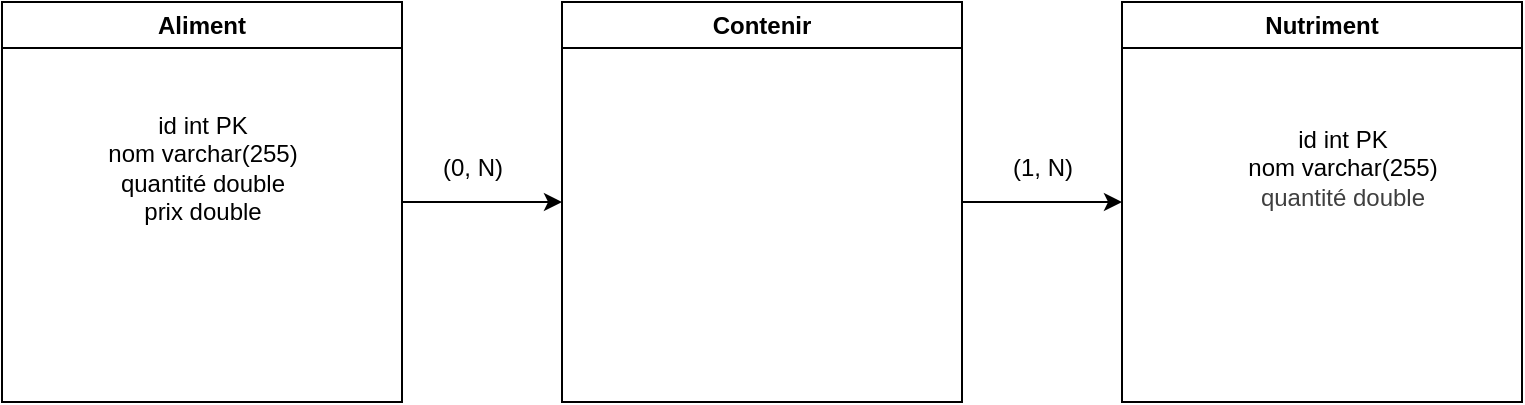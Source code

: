 <mxfile>
    <diagram id="BbLTBpuX217YCgYg6tJx" name="Page-1">
        <mxGraphModel dx="551" dy="795" grid="1" gridSize="10" guides="1" tooltips="1" connect="1" arrows="1" fold="1" page="1" pageScale="1" pageWidth="850" pageHeight="1100" math="0" shadow="0">
            <root>
                <mxCell id="0"/>
                <mxCell id="1" parent="0"/>
                <mxCell id="19" value="" style="edgeStyle=none;html=1;" edge="1" parent="1" source="2" target="17">
                    <mxGeometry relative="1" as="geometry"/>
                </mxCell>
                <mxCell id="2" value="Aliment" style="swimlane;whiteSpace=wrap;html=1;" parent="1" vertex="1">
                    <mxGeometry x="320" y="310" width="200" height="200" as="geometry"/>
                </mxCell>
                <mxCell id="11" value="id int PK&lt;div&gt;nom varchar(255)&lt;/div&gt;&lt;div&gt;quantité double&lt;/div&gt;&lt;div&gt;prix double&lt;/div&gt;" style="text;html=1;align=center;verticalAlign=middle;resizable=0;points=[];autosize=1;strokeColor=none;fillColor=none;" parent="2" vertex="1">
                    <mxGeometry x="40" y="48" width="120" height="70" as="geometry"/>
                </mxCell>
                <mxCell id="5" value="Nutriment" style="swimlane;whiteSpace=wrap;html=1;" parent="1" vertex="1">
                    <mxGeometry x="880" y="310" width="200" height="200" as="geometry"/>
                </mxCell>
                <mxCell id="16" value="id int PK&lt;div&gt;&lt;div&gt;nom varchar(255)&lt;/div&gt;&lt;div&gt;&lt;span style=&quot;color: rgb(63, 63, 63);&quot;&gt;quantité double&lt;/span&gt;&lt;/div&gt;&lt;/div&gt;" style="text;html=1;align=center;verticalAlign=middle;resizable=0;points=[];autosize=1;strokeColor=none;fillColor=none;" parent="5" vertex="1">
                    <mxGeometry x="50" y="53" width="120" height="60" as="geometry"/>
                </mxCell>
                <mxCell id="17" value="Contenir" style="swimlane;whiteSpace=wrap;html=1;" vertex="1" parent="1">
                    <mxGeometry x="600" y="310" width="200" height="200" as="geometry"/>
                </mxCell>
                <mxCell id="20" value="" style="endArrow=classic;html=1;entryX=0;entryY=0.5;entryDx=0;entryDy=0;exitX=1;exitY=0.5;exitDx=0;exitDy=0;" edge="1" parent="1" source="17" target="5">
                    <mxGeometry width="50" height="50" relative="1" as="geometry">
                        <mxPoint x="690" y="430" as="sourcePoint"/>
                        <mxPoint x="880" y="400" as="targetPoint"/>
                    </mxGeometry>
                </mxCell>
                <mxCell id="21" value="(0, N)" style="text;html=1;align=center;verticalAlign=middle;resizable=0;points=[];autosize=1;strokeColor=none;fillColor=none;" vertex="1" parent="1">
                    <mxGeometry x="530" y="378" width="50" height="30" as="geometry"/>
                </mxCell>
                <mxCell id="22" value="(1, N)" style="text;html=1;align=center;verticalAlign=middle;resizable=0;points=[];autosize=1;strokeColor=none;fillColor=none;" vertex="1" parent="1">
                    <mxGeometry x="815" y="378" width="50" height="30" as="geometry"/>
                </mxCell>
            </root>
        </mxGraphModel>
    </diagram>
</mxfile>